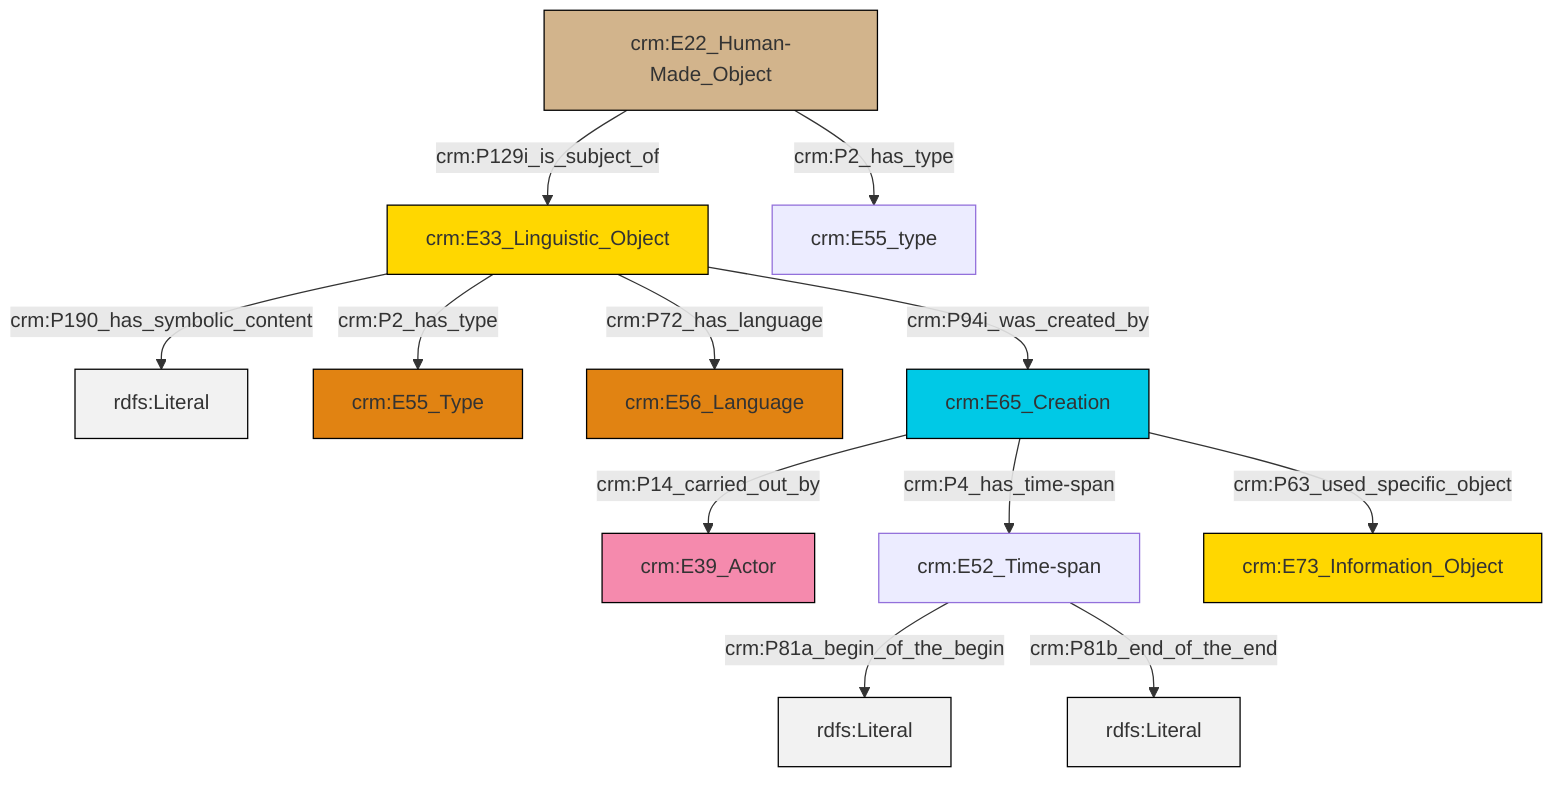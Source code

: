 graph TD
classDef Literal fill:#f2f2f2,stroke:#000000;
classDef CRM_Entity fill:#FFFFFF,stroke:#000000;
classDef Temporal_Entity fill:#00C9E6, stroke:#000000;
classDef Type fill:#E18312, stroke:#000000;
classDef Time-Span fill:#2C9C91, stroke:#000000;
classDef Appellation fill:#FFEB7F, stroke:#000000;
classDef Place fill:#008836, stroke:#000000;
classDef Persistent_Item fill:#B266B2, stroke:#000000;
classDef Conceptual_Object fill:#FFD700, stroke:#000000;
classDef Physical_Thing fill:#D2B48C, stroke:#000000;
classDef Actor fill:#f58aad, stroke:#000000;
classDef PC_Classes fill:#4ce600, stroke:#000000;
classDef Multi fill:#cccccc,stroke:#000000;

0["crm:E33_Linguistic_Object"]:::Conceptual_Object -->|crm:P190_has_symbolic_content| 1[rdfs:Literal]:::Literal
0["crm:E33_Linguistic_Object"]:::Conceptual_Object -->|crm:P72_has_language| 8["crm:E56_Language"]:::Type
9["crm:E52_Time-span"]:::Default -->|crm:P81a_begin_of_the_begin| 10[rdfs:Literal]:::Literal
9["crm:E52_Time-span"]:::Default -->|crm:P81b_end_of_the_end| 11[rdfs:Literal]:::Literal
15["crm:E65_Creation"]:::Temporal_Entity -->|crm:P63_used_specific_object| 17["crm:E73_Information_Object"]:::Conceptual_Object
0["crm:E33_Linguistic_Object"]:::Conceptual_Object -->|crm:P2_has_type| 2["crm:E55_Type"]:::Type
15["crm:E65_Creation"]:::Temporal_Entity -->|crm:P4_has_time-span| 9["crm:E52_Time-span"]:::Default
13["crm:E22_Human-Made_Object"]:::Physical_Thing -->|crm:P129i_is_subject_of| 0["crm:E33_Linguistic_Object"]:::Conceptual_Object
13["crm:E22_Human-Made_Object"]:::Physical_Thing -->|crm:P2_has_type| 4["crm:E55_type"]:::Default
0["crm:E33_Linguistic_Object"]:::Conceptual_Object -->|crm:P94i_was_created_by| 15["crm:E65_Creation"]:::Temporal_Entity
15["crm:E65_Creation"]:::Temporal_Entity -->|crm:P14_carried_out_by| 6["crm:E39_Actor"]:::Actor